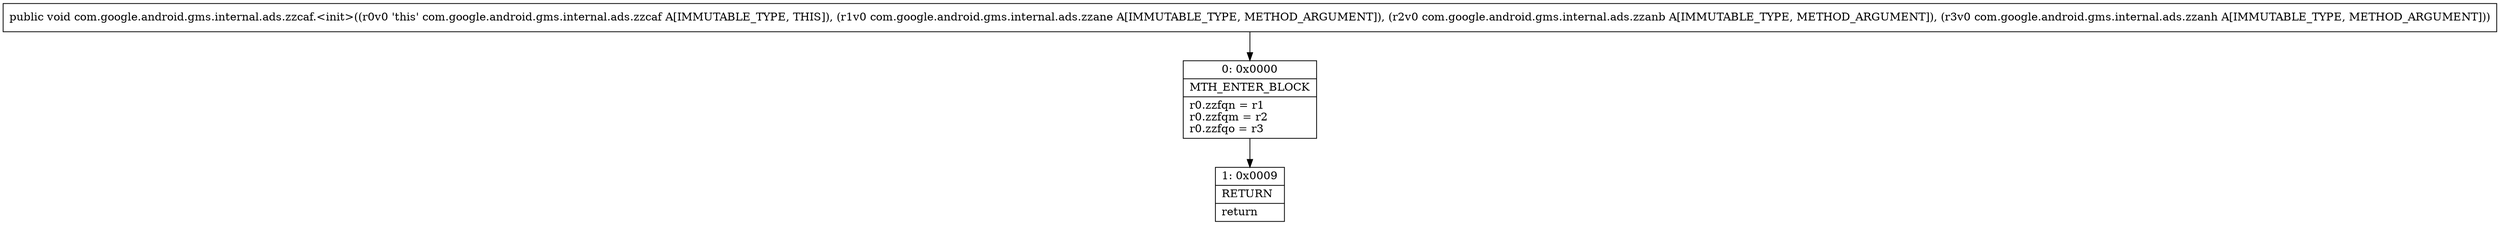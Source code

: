 digraph "CFG forcom.google.android.gms.internal.ads.zzcaf.\<init\>(Lcom\/google\/android\/gms\/internal\/ads\/zzane;Lcom\/google\/android\/gms\/internal\/ads\/zzanb;Lcom\/google\/android\/gms\/internal\/ads\/zzanh;)V" {
Node_0 [shape=record,label="{0\:\ 0x0000|MTH_ENTER_BLOCK\l|r0.zzfqn = r1\lr0.zzfqm = r2\lr0.zzfqo = r3\l}"];
Node_1 [shape=record,label="{1\:\ 0x0009|RETURN\l|return\l}"];
MethodNode[shape=record,label="{public void com.google.android.gms.internal.ads.zzcaf.\<init\>((r0v0 'this' com.google.android.gms.internal.ads.zzcaf A[IMMUTABLE_TYPE, THIS]), (r1v0 com.google.android.gms.internal.ads.zzane A[IMMUTABLE_TYPE, METHOD_ARGUMENT]), (r2v0 com.google.android.gms.internal.ads.zzanb A[IMMUTABLE_TYPE, METHOD_ARGUMENT]), (r3v0 com.google.android.gms.internal.ads.zzanh A[IMMUTABLE_TYPE, METHOD_ARGUMENT])) }"];
MethodNode -> Node_0;
Node_0 -> Node_1;
}

